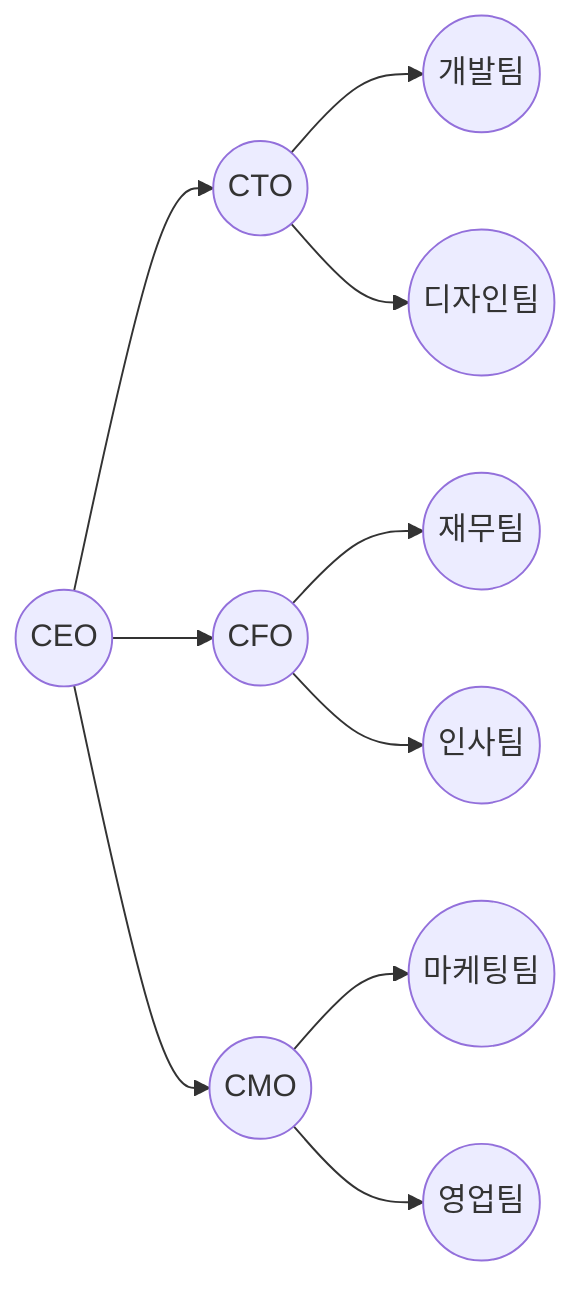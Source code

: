 graph LR
    CEO((CEO))
    CTO((CTO))
    CFO((CFO))
    CMO((CMO))

    CEO --> CTO
    CEO --> CFO
    CEO --> CMO

    CTO --> 개발팀((개발팀))
    CTO --> 디자인팀((디자인팀))

    CFO --> 재무팀((재무팀))
    CFO --> 인사팀((인사팀))

    CMO --> 마케팅팀((마케팅팀))
    CMO --> 영업팀((영업팀))